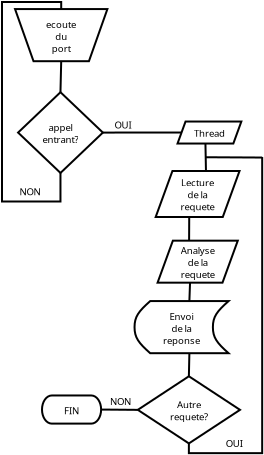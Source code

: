 <?xml version="1.0"?>
<diagram xmlns:dia="http://www.lysator.liu.se/~alla/dia/">
  <diagramdata>
    <attribute name="background">
      <color val="#ffffff"/>
    </attribute>
    <attribute name="paper">
      <composite type="paper">
        <attribute name="name">
          <string>#A4#</string>
        </attribute>
        <attribute name="tmargin">
          <real val="2.82"/>
        </attribute>
        <attribute name="bmargin">
          <real val="2.82"/>
        </attribute>
        <attribute name="lmargin">
          <real val="2.82"/>
        </attribute>
        <attribute name="rmargin">
          <real val="2.82"/>
        </attribute>
        <attribute name="is_portrait">
          <boolean val="true"/>
        </attribute>
        <attribute name="scaling">
          <real val="1"/>
        </attribute>
        <attribute name="fitto">
          <boolean val="false"/>
        </attribute>
      </composite>
    </attribute>
    <attribute name="grid">
      <composite type="grid">
        <attribute name="width_x">
          <real val="1"/>
        </attribute>
        <attribute name="width_y">
          <real val="1"/>
        </attribute>
        <attribute name="visible_x">
          <int val="1"/>
        </attribute>
        <attribute name="visible_y">
          <int val="1"/>
        </attribute>
      </composite>
    </attribute>
    <attribute name="guides">
      <composite type="guides">
        <attribute name="hguides"/>
        <attribute name="vguides"/>
      </composite>
    </attribute>
  </diagramdata>
  <layer name="Background" visible="true">
    <object type="Flowchart - Manual Operation" version="0" id="O0">
      <attribute name="obj_pos">
        <point val="1.651,1.438"/>
      </attribute>
      <attribute name="obj_bb">
        <rectangle val="1.601,1.388;6.318,4.096"/>
      </attribute>
      <attribute name="elem_corner">
        <point val="1.651,1.438"/>
      </attribute>
      <attribute name="elem_width">
        <real val="4.618"/>
      </attribute>
      <attribute name="elem_height">
        <real val="2.607"/>
      </attribute>
      <attribute name="show_background">
        <boolean val="true"/>
      </attribute>
      <attribute name="flip_horizontal">
        <boolean val="false"/>
      </attribute>
      <attribute name="flip_vertical">
        <boolean val="false"/>
      </attribute>
      <attribute name="padding">
        <real val="0.354"/>
      </attribute>
      <attribute name="text">
        <composite type="text">
          <attribute name="string">
            <string>#ecoute
du
port#</string>
          </attribute>
          <attribute name="font">
            <font name="Helvetica"/>
          </attribute>
          <attribute name="height">
            <real val="0.6"/>
          </attribute>
          <attribute name="pos">
            <point val="3.959,2.322"/>
          </attribute>
          <attribute name="color">
            <color val="#000000"/>
          </attribute>
          <attribute name="alignment">
            <enum val="1"/>
          </attribute>
        </composite>
      </attribute>
    </object>
    <object type="Flowchart - Diamond" version="0" id="O1">
      <attribute name="obj_pos">
        <point val="1.803,5.596"/>
      </attribute>
      <attribute name="obj_bb">
        <rectangle val="1.753,5.546;6.091,9.682"/>
      </attribute>
      <attribute name="elem_corner">
        <point val="1.803,5.596"/>
      </attribute>
      <attribute name="elem_width">
        <real val="4.239"/>
      </attribute>
      <attribute name="elem_height">
        <real val="4.036"/>
      </attribute>
      <attribute name="show_background">
        <boolean val="true"/>
      </attribute>
      <attribute name="padding">
        <real val="0.1"/>
      </attribute>
      <attribute name="text">
        <composite type="text">
          <attribute name="string">
            <string>#appel
entrant?#</string>
          </attribute>
          <attribute name="font">
            <font name="Helvetica"/>
          </attribute>
          <attribute name="height">
            <real val="0.6"/>
          </attribute>
          <attribute name="pos">
            <point val="3.922,7.494"/>
          </attribute>
          <attribute name="color">
            <color val="#000000"/>
          </attribute>
          <attribute name="alignment">
            <enum val="1"/>
          </attribute>
        </composite>
      </attribute>
    </object>
    <object type="Standard - Line" version="0" id="O2">
      <attribute name="obj_pos">
        <point val="3.959,4.046"/>
      </attribute>
      <attribute name="obj_bb">
        <rectangle val="3.872,3.996;4.009,5.646"/>
      </attribute>
      <attribute name="conn_endpoints">
        <point val="3.959,4.046"/>
        <point val="3.922,5.596"/>
      </attribute>
      <attribute name="numcp">
        <int val="1"/>
      </attribute>
      <connections>
        <connection handle="0" to="O0" connection="14"/>
        <connection handle="1" to="O1" connection="0"/>
      </connections>
    </object>
    <object type="Standard - Line" version="0" id="O3">
      <attribute name="obj_pos">
        <point val="6.041,7.614"/>
      </attribute>
      <attribute name="obj_bb">
        <rectangle val="5.991,7.56;10.135,7.664"/>
      </attribute>
      <attribute name="conn_endpoints">
        <point val="6.041,7.614"/>
        <point val="10.085,7.61"/>
      </attribute>
      <attribute name="numcp">
        <int val="1"/>
      </attribute>
      <connections>
        <connection handle="0" to="O1" connection="4"/>
        <connection handle="1" to="O5" connection="7"/>
      </connections>
    </object>
    <object type="Standard - Text" version="0" id="O4">
      <attribute name="obj_pos">
        <point val="7.049,7.41"/>
      </attribute>
      <attribute name="obj_bb">
        <rectangle val="6.422,6.93;7.676,7.53"/>
      </attribute>
      <attribute name="text">
        <composite type="text">
          <attribute name="string">
            <string>#OUI#</string>
          </attribute>
          <attribute name="font">
            <font name="Helvetica"/>
          </attribute>
          <attribute name="height">
            <real val="0.6"/>
          </attribute>
          <attribute name="pos">
            <point val="7.049,7.41"/>
          </attribute>
          <attribute name="color">
            <color val="#000000"/>
          </attribute>
          <attribute name="alignment">
            <enum val="1"/>
          </attribute>
        </composite>
      </attribute>
    </object>
    <object type="Flowchart - Parallelogram" version="0" id="O5">
      <attribute name="obj_pos">
        <point val="9.776,7.06"/>
      </attribute>
      <attribute name="obj_bb">
        <rectangle val="9.726,7.01;13.017,8.21"/>
      </attribute>
      <attribute name="elem_corner">
        <point val="9.776,7.06"/>
      </attribute>
      <attribute name="elem_width">
        <real val="3.191"/>
      </attribute>
      <attribute name="elem_height">
        <real val="1.1"/>
      </attribute>
      <attribute name="show_background">
        <boolean val="true"/>
      </attribute>
      <attribute name="shear_angle">
        <real val="70"/>
      </attribute>
      <attribute name="padding">
        <real val="0.2"/>
      </attribute>
      <attribute name="text">
        <composite type="text">
          <attribute name="string">
            <string>#Thread#</string>
          </attribute>
          <attribute name="font">
            <font name="Helvetica"/>
          </attribute>
          <attribute name="height">
            <real val="0.6"/>
          </attribute>
          <attribute name="pos">
            <point val="11.372,7.79"/>
          </attribute>
          <attribute name="color">
            <color val="#000000"/>
          </attribute>
          <attribute name="alignment">
            <enum val="1"/>
          </attribute>
        </composite>
      </attribute>
    </object>
    <object type="Standard - ZigZagLine" version="0" id="O6">
      <attribute name="obj_pos">
        <point val="0.999,1.135"/>
      </attribute>
      <attribute name="obj_bb">
        <rectangle val="0.949,1.085;3.972,11.11"/>
      </attribute>
      <attribute name="orth_points">
        <point val="0.999,1.135"/>
        <point val="0.999,11.06"/>
        <point val="3.922,11.06"/>
        <point val="3.922,9.632"/>
      </attribute>
      <attribute name="orth_orient">
        <enum val="1"/>
        <enum val="0"/>
        <enum val="1"/>
      </attribute>
      <connections>
        <connection handle="1" to="O1" connection="8"/>
      </connections>
    </object>
    <object type="Standard - ZigZagLine" version="0" id="O7">
      <attribute name="obj_pos">
        <point val="0.999,1.185"/>
      </attribute>
      <attribute name="obj_bb">
        <rectangle val="0.949,1.035;4.009,1.488"/>
      </attribute>
      <attribute name="orth_points">
        <point val="0.999,1.185"/>
        <point val="0.999,1.085"/>
        <point val="3.959,1.085"/>
        <point val="3.959,1.438"/>
      </attribute>
      <attribute name="orth_orient">
        <enum val="1"/>
        <enum val="0"/>
        <enum val="1"/>
      </attribute>
      <connections>
        <connection handle="1" to="O0" connection="2"/>
      </connections>
    </object>
    <object type="Standard - Text" version="0" id="O8">
      <attribute name="obj_pos">
        <point val="2.396,10.75"/>
      </attribute>
      <attribute name="obj_bb">
        <rectangle val="1.633,10.27;3.16,10.87"/>
      </attribute>
      <attribute name="text">
        <composite type="text">
          <attribute name="string">
            <string>#NON#</string>
          </attribute>
          <attribute name="font">
            <font name="Helvetica"/>
          </attribute>
          <attribute name="height">
            <real val="0.6"/>
          </attribute>
          <attribute name="pos">
            <point val="2.396,10.75"/>
          </attribute>
          <attribute name="color">
            <color val="#000000"/>
          </attribute>
          <attribute name="alignment">
            <enum val="1"/>
          </attribute>
        </composite>
      </attribute>
    </object>
    <object type="Flowchart - Parallelogram" version="0" id="O9">
      <attribute name="obj_pos">
        <point val="8.683,9.535"/>
      </attribute>
      <attribute name="obj_bb">
        <rectangle val="8.633,9.485;12.925,11.885"/>
      </attribute>
      <attribute name="elem_corner">
        <point val="8.683,9.535"/>
      </attribute>
      <attribute name="elem_width">
        <real val="4.192"/>
      </attribute>
      <attribute name="elem_height">
        <real val="2.3"/>
      </attribute>
      <attribute name="show_background">
        <boolean val="true"/>
      </attribute>
      <attribute name="shear_angle">
        <real val="70"/>
      </attribute>
      <attribute name="padding">
        <real val="0.2"/>
      </attribute>
      <attribute name="text">
        <composite type="text">
          <attribute name="string">
            <string>#Lecture
de la
requete#</string>
          </attribute>
          <attribute name="font">
            <font name="Helvetica"/>
          </attribute>
          <attribute name="height">
            <real val="0.6"/>
          </attribute>
          <attribute name="pos">
            <point val="10.779,10.265"/>
          </attribute>
          <attribute name="color">
            <color val="#000000"/>
          </attribute>
          <attribute name="alignment">
            <enum val="1"/>
          </attribute>
        </composite>
      </attribute>
    </object>
    <object type="Standard - Line" version="0" id="O10">
      <attribute name="obj_pos">
        <point val="11.171,8.16"/>
      </attribute>
      <attribute name="obj_bb">
        <rectangle val="11.121,8.11;11.247,9.585"/>
      </attribute>
      <attribute name="conn_endpoints">
        <point val="11.171,8.16"/>
        <point val="11.197,9.535"/>
      </attribute>
      <attribute name="numcp">
        <int val="1"/>
      </attribute>
      <connections>
        <connection handle="0" to="O5" connection="13"/>
        <connection handle="1" to="O9" connection="2"/>
      </connections>
    </object>
    <object type="Flowchart - Parallelogram" version="0" id="O11">
      <attribute name="obj_pos">
        <point val="8.778,13.018"/>
      </attribute>
      <attribute name="obj_bb">
        <rectangle val="8.728,12.968;12.838,15.168"/>
      </attribute>
      <attribute name="elem_corner">
        <point val="8.778,13.018"/>
      </attribute>
      <attribute name="elem_width">
        <real val="4.01"/>
      </attribute>
      <attribute name="elem_height">
        <real val="2.1"/>
      </attribute>
      <attribute name="show_background">
        <boolean val="true"/>
      </attribute>
      <attribute name="shear_angle">
        <real val="70"/>
      </attribute>
      <attribute name="padding">
        <real val="0.1"/>
      </attribute>
      <attribute name="text">
        <composite type="text">
          <attribute name="string">
            <string>#Analyse
de la
requete#</string>
          </attribute>
          <attribute name="font">
            <font name="Helvetica"/>
          </attribute>
          <attribute name="height">
            <real val="0.6"/>
          </attribute>
          <attribute name="pos">
            <point val="10.783,13.648"/>
          </attribute>
          <attribute name="color">
            <color val="#000000"/>
          </attribute>
          <attribute name="alignment">
            <enum val="1"/>
          </attribute>
        </composite>
      </attribute>
    </object>
    <object type="Standard - Line" version="0" id="O12">
      <attribute name="obj_pos">
        <point val="10.36,11.835"/>
      </attribute>
      <attribute name="obj_bb">
        <rectangle val="10.304,11.785;10.41,13.068"/>
      </attribute>
      <attribute name="conn_endpoints">
        <point val="10.36,11.835"/>
        <point val="10.354,13.018"/>
      </attribute>
      <attribute name="numcp">
        <int val="1"/>
      </attribute>
      <connections>
        <connection handle="0" to="O9" connection="13"/>
        <connection handle="1" to="O11" connection="1"/>
      </connections>
    </object>
    <object type="Flowchart - Transaction File" version="0" id="O13">
      <attribute name="obj_pos">
        <point val="7.626,16.039"/>
      </attribute>
      <attribute name="obj_bb">
        <rectangle val="7.576,15.989;12.377,18.696"/>
      </attribute>
      <attribute name="elem_corner">
        <point val="7.626,16.039"/>
      </attribute>
      <attribute name="elem_width">
        <real val="4.701"/>
      </attribute>
      <attribute name="elem_height">
        <real val="2.607"/>
      </attribute>
      <attribute name="show_background">
        <boolean val="true"/>
      </attribute>
      <attribute name="flip_horizontal">
        <boolean val="false"/>
      </attribute>
      <attribute name="flip_vertical">
        <boolean val="false"/>
      </attribute>
      <attribute name="padding">
        <real val="0.354"/>
      </attribute>
      <attribute name="text">
        <composite type="text">
          <attribute name="string">
            <string>#Envoi
de la
reponse#</string>
          </attribute>
          <attribute name="font">
            <font name="Helvetica"/>
          </attribute>
          <attribute name="height">
            <real val="0.6"/>
          </attribute>
          <attribute name="pos">
            <point val="9.977,16.923"/>
          </attribute>
          <attribute name="color">
            <color val="#000000"/>
          </attribute>
          <attribute name="alignment">
            <enum val="1"/>
          </attribute>
        </composite>
      </attribute>
    </object>
    <object type="Standard - Line" version="0" id="O14">
      <attribute name="obj_pos">
        <point val="10.401,15.118"/>
      </attribute>
      <attribute name="obj_bb">
        <rectangle val="10.318,15.068;10.451,16.089"/>
      </attribute>
      <attribute name="conn_endpoints">
        <point val="10.401,15.118"/>
        <point val="10.368,16.039"/>
      </attribute>
      <attribute name="numcp">
        <int val="1"/>
      </attribute>
      <connections>
        <connection handle="0" to="O11" connection="13"/>
        <connection handle="1" to="O13" connection="2"/>
      </connections>
    </object>
    <object type="Flowchart - Diamond" version="0" id="O15">
      <attribute name="obj_pos">
        <point val="7.788,19.799"/>
      </attribute>
      <attribute name="obj_bb">
        <rectangle val="7.738,19.749;12.948,23.206"/>
      </attribute>
      <attribute name="elem_corner">
        <point val="7.788,19.799"/>
      </attribute>
      <attribute name="elem_width">
        <real val="5.11"/>
      </attribute>
      <attribute name="elem_height">
        <real val="3.357"/>
      </attribute>
      <attribute name="show_background">
        <boolean val="true"/>
      </attribute>
      <attribute name="padding">
        <real val="0.1"/>
      </attribute>
      <attribute name="text">
        <composite type="text">
          <attribute name="string">
            <string>#Autre
requete?#</string>
          </attribute>
          <attribute name="font">
            <font name="Helvetica"/>
          </attribute>
          <attribute name="height">
            <real val="0.6"/>
          </attribute>
          <attribute name="pos">
            <point val="10.343,21.358"/>
          </attribute>
          <attribute name="color">
            <color val="#000000"/>
          </attribute>
          <attribute name="alignment">
            <enum val="1"/>
          </attribute>
        </composite>
      </attribute>
    </object>
    <object type="Standard - Line" version="0" id="O16">
      <attribute name="obj_pos">
        <point val="10.368,18.646"/>
      </attribute>
      <attribute name="obj_bb">
        <rectangle val="10.293,18.596;10.418,19.849"/>
      </attribute>
      <attribute name="conn_endpoints">
        <point val="10.368,18.646"/>
        <point val="10.343,19.799"/>
      </attribute>
      <attribute name="numcp">
        <int val="1"/>
      </attribute>
      <connections>
        <connection handle="0" to="O13" connection="14"/>
        <connection handle="1" to="O15" connection="0"/>
      </connections>
    </object>
    <object type="Standard - ZigZagLine" version="0" id="O17">
      <attribute name="obj_pos">
        <point val="10.343,23.156"/>
      </attribute>
      <attribute name="obj_bb">
        <rectangle val="10.293,8.787;14.058,23.693"/>
      </attribute>
      <attribute name="orth_points">
        <point val="10.343,23.156"/>
        <point val="10.343,23.643"/>
        <point val="14.008,23.643"/>
        <point val="14.008,8.837"/>
      </attribute>
      <attribute name="orth_orient">
        <enum val="1"/>
        <enum val="0"/>
        <enum val="1"/>
      </attribute>
      <connections>
        <connection handle="0" to="O15" connection="8"/>
      </connections>
    </object>
    <object type="Standard - Line" version="0" id="O18">
      <attribute name="obj_pos">
        <point val="11.184,8.847"/>
      </attribute>
      <attribute name="obj_bb">
        <rectangle val="11.134,8.797;14.058,8.912"/>
      </attribute>
      <attribute name="conn_endpoints">
        <point val="11.184,8.847"/>
        <point val="14.008,8.862"/>
      </attribute>
      <attribute name="numcp">
        <int val="1"/>
      </attribute>
      <connections>
        <connection handle="0" to="O10" connection="0"/>
      </connections>
    </object>
    <object type="Flowchart - Terminal" version="0" id="O19">
      <attribute name="obj_pos">
        <point val="2.999,20.759"/>
      </attribute>
      <attribute name="obj_bb">
        <rectangle val="2.949,20.709;6.005,22.216"/>
      </attribute>
      <attribute name="elem_corner">
        <point val="2.999,20.759"/>
      </attribute>
      <attribute name="elem_width">
        <real val="2.956"/>
      </attribute>
      <attribute name="elem_height">
        <real val="1.407"/>
      </attribute>
      <attribute name="show_background">
        <boolean val="true"/>
      </attribute>
      <attribute name="flip_horizontal">
        <boolean val="false"/>
      </attribute>
      <attribute name="flip_vertical">
        <boolean val="false"/>
      </attribute>
      <attribute name="padding">
        <real val="0.354"/>
      </attribute>
      <attribute name="text">
        <composite type="text">
          <attribute name="string">
            <string>#FIN#</string>
          </attribute>
          <attribute name="font">
            <font name="Helvetica"/>
          </attribute>
          <attribute name="height">
            <real val="0.6"/>
          </attribute>
          <attribute name="pos">
            <point val="4.477,21.643"/>
          </attribute>
          <attribute name="color">
            <color val="#000000"/>
          </attribute>
          <attribute name="alignment">
            <enum val="1"/>
          </attribute>
        </composite>
      </attribute>
    </object>
    <object type="Standard - Line" version="0" id="O20">
      <attribute name="obj_pos">
        <point val="5.955,21.463"/>
      </attribute>
      <attribute name="obj_bb">
        <rectangle val="5.905,21.413;7.838,21.528"/>
      </attribute>
      <attribute name="conn_endpoints">
        <point val="5.955,21.463"/>
        <point val="7.788,21.478"/>
      </attribute>
      <attribute name="numcp">
        <int val="1"/>
      </attribute>
      <connections>
        <connection handle="0" to="O19" connection="10"/>
        <connection handle="1" to="O15" connection="12"/>
      </connections>
    </object>
    <object type="Standard - Text" version="0" id="O21">
      <attribute name="obj_pos">
        <point val="12.607,23.334"/>
      </attribute>
      <attribute name="obj_bb">
        <rectangle val="11.98,22.854;13.234,23.454"/>
      </attribute>
      <attribute name="text">
        <composite type="text">
          <attribute name="string">
            <string>#OUI#</string>
          </attribute>
          <attribute name="font">
            <font name="Helvetica"/>
          </attribute>
          <attribute name="height">
            <real val="0.6"/>
          </attribute>
          <attribute name="pos">
            <point val="12.607,23.334"/>
          </attribute>
          <attribute name="color">
            <color val="#000000"/>
          </attribute>
          <attribute name="alignment">
            <enum val="1"/>
          </attribute>
        </composite>
      </attribute>
    </object>
    <object type="Standard - Text" version="0" id="O22">
      <attribute name="obj_pos">
        <point val="6.918,21.234"/>
      </attribute>
      <attribute name="obj_bb">
        <rectangle val="6.155,20.754;7.682,21.354"/>
      </attribute>
      <attribute name="text">
        <composite type="text">
          <attribute name="string">
            <string>#NON#</string>
          </attribute>
          <attribute name="font">
            <font name="Helvetica"/>
          </attribute>
          <attribute name="height">
            <real val="0.6"/>
          </attribute>
          <attribute name="pos">
            <point val="6.918,21.234"/>
          </attribute>
          <attribute name="color">
            <color val="#000000"/>
          </attribute>
          <attribute name="alignment">
            <enum val="1"/>
          </attribute>
        </composite>
      </attribute>
    </object>
  </layer>
</diagram>
